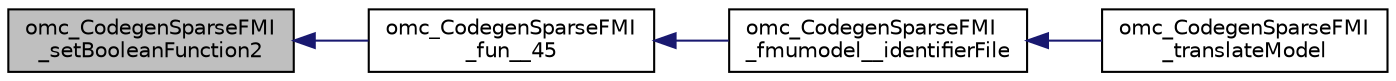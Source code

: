 digraph "omc_CodegenSparseFMI_setBooleanFunction2"
{
  edge [fontname="Helvetica",fontsize="10",labelfontname="Helvetica",labelfontsize="10"];
  node [fontname="Helvetica",fontsize="10",shape=record];
  rankdir="LR";
  Node230644 [label="omc_CodegenSparseFMI\l_setBooleanFunction2",height=0.2,width=0.4,color="black", fillcolor="grey75", style="filled", fontcolor="black"];
  Node230644 -> Node230645 [dir="back",color="midnightblue",fontsize="10",style="solid",fontname="Helvetica"];
  Node230645 [label="omc_CodegenSparseFMI\l_fun__45",height=0.2,width=0.4,color="black", fillcolor="white", style="filled",URL="$d1/d2e/_codegen_sparse_f_m_i_8c.html#a33c397eee4567dbaf5269d88f9ea50f2"];
  Node230645 -> Node230646 [dir="back",color="midnightblue",fontsize="10",style="solid",fontname="Helvetica"];
  Node230646 [label="omc_CodegenSparseFMI\l_fmumodel__identifierFile",height=0.2,width=0.4,color="black", fillcolor="white", style="filled",URL="$da/d88/_codegen_sparse_f_m_i_8h.html#a0d704247081fbb1f268bdd5ae5d7f3f3"];
  Node230646 -> Node230647 [dir="back",color="midnightblue",fontsize="10",style="solid",fontname="Helvetica"];
  Node230647 [label="omc_CodegenSparseFMI\l_translateModel",height=0.2,width=0.4,color="black", fillcolor="white", style="filled",URL="$da/d88/_codegen_sparse_f_m_i_8h.html#a6e115544fcae7968ab9fa00a0ea17b1d"];
}
